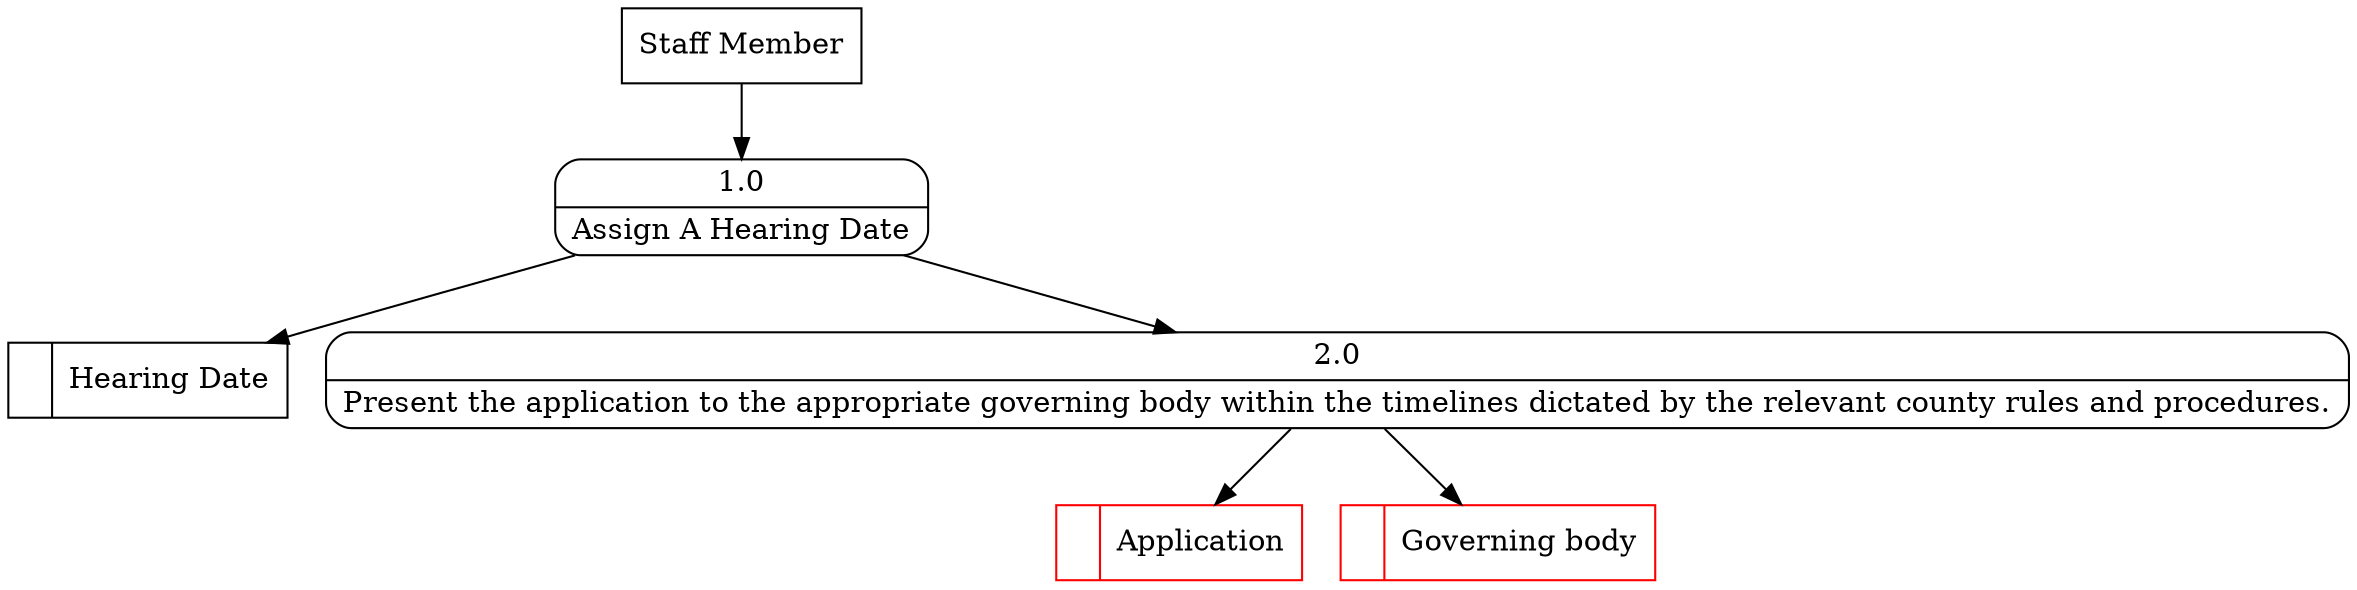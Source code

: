 digraph dfd2{ 
node[shape=record]
200 [label="<f0>  |<f1> Hearing Date " ];
201 [label="Staff Member" shape=box];
202 [label="{<f0> 1.0|<f1> Assign A Hearing Date }" shape=Mrecord];
2 [label="{<f0> 2.0|<f1> Present the application to the appropriate governing body within the timelines dictated by the relevant county rules and procedures. }" shape=Mrecord];
202 -> 2
1001 [label="<f0>  |<f1> Application " color=red];
2 -> 1001
1003 [label="<f0>  |<f1> Governing body " color=red];
2 -> 1003
201 -> 202
202 -> 200
}